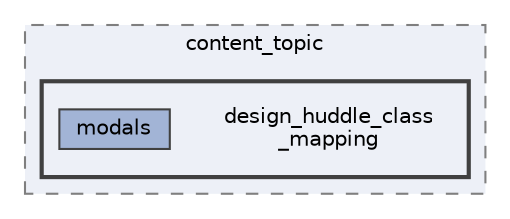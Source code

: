 digraph "resources/views/backend/site_super_admin/global/content_topic/design_huddle_class_mapping"
{
 // LATEX_PDF_SIZE
  bgcolor="transparent";
  edge [fontname=Helvetica,fontsize=10,labelfontname=Helvetica,labelfontsize=10];
  node [fontname=Helvetica,fontsize=10,shape=box,height=0.2,width=0.4];
  compound=true
  subgraph clusterdir_3e28bf6258e862d273ce25d88ba29928 {
    graph [ bgcolor="#edf0f7", pencolor="grey50", label="content_topic", fontname=Helvetica,fontsize=10 style="filled,dashed", URL="dir_3e28bf6258e862d273ce25d88ba29928.html",tooltip=""]
  subgraph clusterdir_62715d3d348876fedc08b1fc7b47015a {
    graph [ bgcolor="#edf0f7", pencolor="grey25", label="", fontname=Helvetica,fontsize=10 style="filled,bold", URL="dir_62715d3d348876fedc08b1fc7b47015a.html",tooltip=""]
    dir_62715d3d348876fedc08b1fc7b47015a [shape=plaintext, label="design_huddle_class\l_mapping"];
  dir_3da51307d6e625e0dd7f397db9fb4d83 [label="modals", fillcolor="#a2b4d6", color="grey25", style="filled", URL="dir_3da51307d6e625e0dd7f397db9fb4d83.html",tooltip=""];
  }
  }
}

